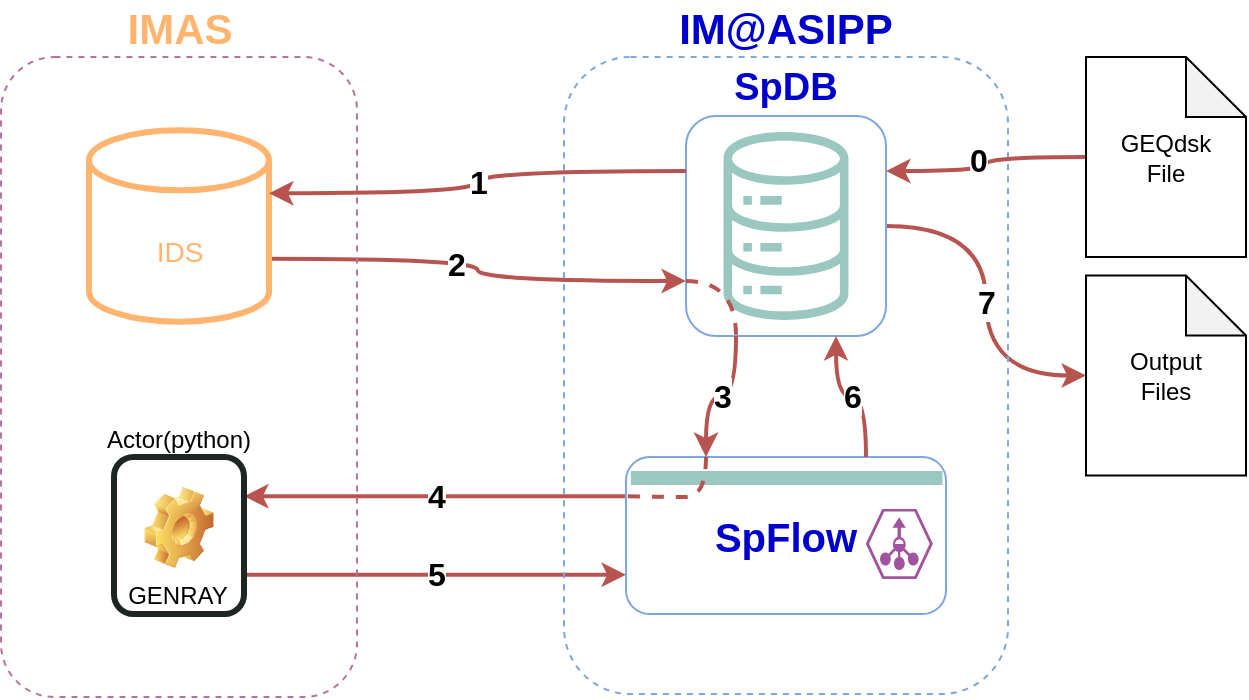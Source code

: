 <mxfile version="14.1.8" type="device"><diagram id="0d7cefc2-ccd6-e077-73ed-a8e48b0cddf6" name="Page-1"><mxGraphModel dx="907" dy="741" grid="1" gridSize="10" guides="1" tooltips="1" connect="1" arrows="1" fold="1" page="1" pageScale="1" pageWidth="1169" pageHeight="827" background="#ffffff" math="0" shadow="0"><root><mxCell id="0"/><mxCell id="1" parent="0"/><mxCell id="pCKTOUlONDfs2JIYT0TL-192" value="&lt;font style=&quot;font-size: 16px&quot;&gt;&lt;b&gt;7&lt;/b&gt;&lt;/font&gt;" style="edgeStyle=orthogonalEdgeStyle;curved=1;rounded=0;orthogonalLoop=1;jettySize=auto;html=1;startArrow=none;startFill=0;endArrow=classic;endFill=1;strokeWidth=2;entryX=0;entryY=0.5;entryDx=0;entryDy=0;entryPerimeter=0;exitX=1;exitY=0.5;exitDx=0;exitDy=0;strokeColor=#b85450;fillColor=#f8cecc;" parent="1" source="pCKTOUlONDfs2JIYT0TL-196" target="EKJ1WVqMUu3WLr_tlNni-1" edge="1"><mxGeometry relative="1" as="geometry"><mxPoint x="832" y="131.5" as="targetPoint"/></mxGeometry></mxCell><mxCell id="EKJ1WVqMUu3WLr_tlNni-1" value="Output&lt;br&gt;Files" style="shape=note;whiteSpace=wrap;html=1;backgroundOutline=1;darkOpacity=0.05;" parent="1" vertex="1"><mxGeometry x="670" y="150.75" width="80" height="100" as="geometry"/></mxCell><mxCell id="EKJ1WVqMUu3WLr_tlNni-7" style="edgeStyle=orthogonalEdgeStyle;rounded=0;orthogonalLoop=1;jettySize=auto;html=1;exitX=1;exitY=0;exitDx=0;exitDy=64.243;exitPerimeter=0;startArrow=none;startFill=0;endArrow=classic;endFill=1;strokeColor=#B85450;strokeWidth=2;entryX=0;entryY=0.75;entryDx=0;entryDy=0;curved=1;" parent="1" source="pCKTOUlONDfs2JIYT0TL-113" target="pCKTOUlONDfs2JIYT0TL-196" edge="1"><mxGeometry relative="1" as="geometry"><mxPoint x="470" y="126" as="targetPoint"/></mxGeometry></mxCell><mxCell id="EKJ1WVqMUu3WLr_tlNni-19" value="&lt;font style=&quot;font-size: 16px&quot;&gt;&lt;b&gt;2&lt;/b&gt;&lt;/font&gt;" style="edgeLabel;html=1;align=center;verticalAlign=middle;resizable=0;points=[];" parent="EKJ1WVqMUu3WLr_tlNni-7" vertex="1" connectable="0"><mxGeometry x="-0.161" y="-2" relative="1" as="geometry"><mxPoint x="1" as="offset"/></mxGeometry></mxCell><mxCell id="EKJ1WVqMUu3WLr_tlNni-9" value="&lt;font style=&quot;font-size: 16px&quot;&gt;&lt;b&gt;4&lt;/b&gt;&lt;/font&gt;" style="edgeStyle=orthogonalEdgeStyle;curved=1;rounded=0;orthogonalLoop=1;jettySize=auto;html=1;exitX=0;exitY=0.25;exitDx=0;exitDy=0;entryX=1;entryY=0.25;entryDx=0;entryDy=0;startArrow=none;startFill=0;endArrow=classic;endFill=1;strokeColor=#B85450;strokeWidth=2;" parent="1" source="pCKTOUlONDfs2JIYT0TL-144" target="pCKTOUlONDfs2JIYT0TL-115" edge="1"><mxGeometry relative="1" as="geometry"/></mxCell><mxCell id="EKJ1WVqMUu3WLr_tlNni-10" value="&lt;font style=&quot;font-size: 16px&quot;&gt;&lt;b&gt;5&lt;/b&gt;&lt;/font&gt;" style="edgeStyle=orthogonalEdgeStyle;curved=1;rounded=0;orthogonalLoop=1;jettySize=auto;html=1;exitX=1;exitY=0.75;exitDx=0;exitDy=0;entryX=0;entryY=0.75;entryDx=0;entryDy=0;startArrow=none;startFill=0;endArrow=classic;endFill=1;strokeColor=#B85450;strokeWidth=2;" parent="1" source="pCKTOUlONDfs2JIYT0TL-115" target="pCKTOUlONDfs2JIYT0TL-144" edge="1"><mxGeometry relative="1" as="geometry"/></mxCell><mxCell id="pCKTOUlONDfs2JIYT0TL-133" value="IM@ASIPP" style="rounded=1;whiteSpace=wrap;html=1;strokeColor=#7EA6E0;strokeWidth=1;fillColor=none;fontStyle=1;dashed=1;labelPosition=center;verticalLabelPosition=top;align=center;verticalAlign=bottom;fontSize=21;fontColor=#0000CC;" parent="1" vertex="1"><mxGeometry x="409" y="41.5" width="222" height="318.5" as="geometry"/></mxCell><mxCell id="pCKTOUlONDfs2JIYT0TL-214" value="" style="group;labelPosition=center;verticalLabelPosition=top;align=center;verticalAlign=bottom;" parent="1" vertex="1" connectable="0"><mxGeometry x="470" y="71" width="100" height="110" as="geometry"/></mxCell><mxCell id="pCKTOUlONDfs2JIYT0TL-196" value="SpDB" style="rounded=1;whiteSpace=wrap;html=1;strokeColor=#7EA6E0;strokeWidth=1;fillColor=none;labelPosition=center;verticalLabelPosition=top;align=center;verticalAlign=bottom;fontStyle=1;fontSize=19;fontColor=#0000CC;" parent="pCKTOUlONDfs2JIYT0TL-214" vertex="1"><mxGeometry width="100" height="110" as="geometry"/></mxCell><mxCell id="pCKTOUlONDfs2JIYT0TL-189" value="" style="outlineConnect=0;fontColor=#232F3E;gradientColor=none;strokeColor=none;dashed=0;verticalLabelPosition=bottom;verticalAlign=top;align=center;html=1;fontSize=12;fontStyle=0;aspect=fixed;pointerEvents=1;shape=mxgraph.aws4.iot_analytics_data_store;fillColor=#9AC7BF;" parent="pCKTOUlONDfs2JIYT0TL-214" vertex="1"><mxGeometry x="17.5" y="8.05" width="65" height="93.89" as="geometry"/></mxCell><mxCell id="EKJ1WVqMUu3WLr_tlNni-22" style="edgeStyle=orthogonalEdgeStyle;curved=1;rounded=0;orthogonalLoop=1;jettySize=auto;html=1;exitX=0;exitY=0.75;exitDx=0;exitDy=0;entryX=0.25;entryY=1;entryDx=0;entryDy=0;startArrow=none;startFill=0;endArrow=none;endFill=0;strokeColor=#B85450;strokeWidth=2;dashed=1;" parent="pCKTOUlONDfs2JIYT0TL-214" source="pCKTOUlONDfs2JIYT0TL-196" target="pCKTOUlONDfs2JIYT0TL-196" edge="1"><mxGeometry relative="1" as="geometry"><Array as="points"><mxPoint x="25" y="83"/></Array></mxGeometry></mxCell><mxCell id="EKJ1WVqMUu3WLr_tlNni-17" value="" style="group" parent="1" vertex="1" connectable="0"><mxGeometry x="440" y="241.5" width="160" height="78.5" as="geometry"/></mxCell><mxCell id="pCKTOUlONDfs2JIYT0TL-144" value="&lt;b style=&quot;font-size: 20px&quot;&gt;&lt;font color=&quot;#0000cc&quot;&gt;SpFlow&lt;/font&gt;&lt;/b&gt;" style="rounded=1;whiteSpace=wrap;html=1;strokeColor=#7EA6E0;strokeWidth=1;fillColor=none;" parent="EKJ1WVqMUu3WLr_tlNni-17" vertex="1"><mxGeometry width="160" height="78.5" as="geometry"/></mxCell><mxCell id="pCKTOUlONDfs2JIYT0TL-158" value="" style="line;strokeWidth=7;direction=south;html=1;perimeter=backbonePerimeter;points=[];outlineConnect=0;fillColor=none;strokeColor=#9AC7BF;rotation=90;" parent="EKJ1WVqMUu3WLr_tlNni-17" vertex="1"><mxGeometry x="79.85" y="-67.38" width="0.99" height="155.73" as="geometry"/></mxCell><mxCell id="pCKTOUlONDfs2JIYT0TL-202" value="" style="verticalLabelPosition=bottom;html=1;fillColor=#A153A0;strokeColor=#ffffff;verticalAlign=top;align=center;points=[[0,0.5,0],[0.125,0.25,0],[0.25,0,0],[0.5,0,0],[0.75,0,0],[0.875,0.25,0],[1,0.5,0],[0.875,0.75,0],[0.75,1,0],[0.5,1,0],[0.125,0.75,0]];pointerEvents=1;shape=mxgraph.cisco_safe.compositeIcon;bgIcon=mxgraph.cisco_safe.design.blank_device;resIcon=mxgraph.cisco_safe.design.flow_collector_2;" parent="EKJ1WVqMUu3WLr_tlNni-17" vertex="1"><mxGeometry x="120" y="26" width="33.35" height="35" as="geometry"/></mxCell><mxCell id="EKJ1WVqMUu3WLr_tlNni-23" style="edgeStyle=orthogonalEdgeStyle;curved=1;rounded=0;orthogonalLoop=1;jettySize=auto;html=1;exitX=0.25;exitY=0;exitDx=0;exitDy=0;entryX=0;entryY=0.25;entryDx=0;entryDy=0;dashed=1;startArrow=none;startFill=0;endArrow=none;endFill=0;strokeColor=#B85450;strokeWidth=2;" parent="EKJ1WVqMUu3WLr_tlNni-17" source="pCKTOUlONDfs2JIYT0TL-144" target="pCKTOUlONDfs2JIYT0TL-144" edge="1"><mxGeometry relative="1" as="geometry"><Array as="points"><mxPoint x="40" y="20"/><mxPoint x="20" y="20"/></Array></mxGeometry></mxCell><mxCell id="EKJ1WVqMUu3WLr_tlNni-8" value="&lt;font style=&quot;font-size: 16px&quot;&gt;&lt;b&gt;3&lt;/b&gt;&lt;/font&gt;" style="edgeStyle=orthogonalEdgeStyle;rounded=0;orthogonalLoop=1;jettySize=auto;html=1;exitX=0.25;exitY=1;exitDx=0;exitDy=0;entryX=0.25;entryY=0;entryDx=0;entryDy=0;startArrow=none;startFill=0;endArrow=classic;endFill=1;strokeColor=#B85450;strokeWidth=2;curved=1;" parent="1" source="pCKTOUlONDfs2JIYT0TL-196" target="pCKTOUlONDfs2JIYT0TL-144" edge="1"><mxGeometry x="799" y="83" as="geometry"><Array as="points"><mxPoint x="495" y="211"/><mxPoint x="480" y="211"/></Array></mxGeometry></mxCell><mxCell id="EKJ1WVqMUu3WLr_tlNni-11" value="&lt;font style=&quot;font-size: 16px&quot;&gt;&lt;b&gt;6&lt;/b&gt;&lt;/font&gt;" style="edgeStyle=orthogonalEdgeStyle;curved=1;rounded=0;orthogonalLoop=1;jettySize=auto;html=1;exitX=0.75;exitY=0;exitDx=0;exitDy=0;entryX=0.75;entryY=1;entryDx=0;entryDy=0;startArrow=none;startFill=0;endArrow=classic;endFill=1;strokeColor=#B85450;strokeWidth=2;" parent="1" source="pCKTOUlONDfs2JIYT0TL-144" target="pCKTOUlONDfs2JIYT0TL-196" edge="1"><mxGeometry x="799" y="83" as="geometry"/></mxCell><mxCell id="EKJ1WVqMUu3WLr_tlNni-20" value="" style="group" parent="1" vertex="1" connectable="0"><mxGeometry x="127.5" y="41.5" width="178" height="320" as="geometry"/></mxCell><mxCell id="pCKTOUlONDfs2JIYT0TL-111" value="IMAS" style="rounded=1;whiteSpace=wrap;html=1;strokeWidth=1;strokeColor=#B5739D;labelPosition=center;verticalLabelPosition=top;align=center;verticalAlign=bottom;fontSize=21;fontStyle=1;fontColor=#FFB570;fillColor=none;dashed=1;" parent="EKJ1WVqMUu3WLr_tlNni-20" vertex="1"><mxGeometry width="178" height="320" as="geometry"/></mxCell><mxCell id="pCKTOUlONDfs2JIYT0TL-113" value="&lt;font color=&quot;#ffb570&quot; style=&quot;font-size: 14px&quot;&gt;IDS&lt;/font&gt;" style="shape=cylinder3;whiteSpace=wrap;html=1;boundedLbl=1;backgroundOutline=1;size=15;strokeWidth=3;strokeColor=#FFB570;" parent="EKJ1WVqMUu3WLr_tlNni-20" vertex="1"><mxGeometry x="44" y="36.669" width="90" height="95.657" as="geometry"/></mxCell><mxCell id="pCKTOUlONDfs2JIYT0TL-115" value="Actor(python)" style="rounded=1;whiteSpace=wrap;html=1;strokeWidth=3;fillColor=none;strokeColor=#1E2625;labelPosition=center;verticalLabelPosition=top;align=center;verticalAlign=bottom;" parent="EKJ1WVqMUu3WLr_tlNni-20" vertex="1"><mxGeometry x="56.5" y="200" width="65" height="78.5" as="geometry"/></mxCell><mxCell id="pCKTOUlONDfs2JIYT0TL-117" value="" style="shape=image;html=1;verticalLabelPosition=bottom;verticalAlign=top;imageAspect=1;aspect=fixed;image=img/clipart/Gear_128x128.png;dashed=1;strokeColor=#B5739D;strokeWidth=1;" parent="EKJ1WVqMUu3WLr_tlNni-20" vertex="1"><mxGeometry x="71.715" y="215" width="34.57" height="40.55" as="geometry"/></mxCell><mxCell id="pCKTOUlONDfs2JIYT0TL-120" value="GENRAY" style="text;html=1;strokeColor=none;fillColor=none;align=center;verticalAlign=middle;whiteSpace=wrap;rounded=0;" parent="EKJ1WVqMUu3WLr_tlNni-20" vertex="1"><mxGeometry x="60.93" y="261" width="56.14" height="17.47" as="geometry"/></mxCell><mxCell id="R2t_YsG0hPR8Eu78YGng-2" style="edgeStyle=orthogonalEdgeStyle;rounded=0;orthogonalLoop=1;jettySize=auto;html=1;exitX=0;exitY=0.5;exitDx=0;exitDy=0;exitPerimeter=0;entryX=1;entryY=0.25;entryDx=0;entryDy=0;curved=1;strokeColor=#B85450;strokeWidth=2;" edge="1" parent="1" source="R2t_YsG0hPR8Eu78YGng-1" target="pCKTOUlONDfs2JIYT0TL-196"><mxGeometry relative="1" as="geometry"/></mxCell><mxCell id="R2t_YsG0hPR8Eu78YGng-5" value="&lt;font style=&quot;font-size: 16px&quot;&gt;&lt;b&gt;0&lt;/b&gt;&lt;/font&gt;" style="edgeLabel;html=1;align=center;verticalAlign=middle;resizable=0;points=[];" vertex="1" connectable="0" parent="R2t_YsG0hPR8Eu78YGng-2"><mxGeometry x="0.15" y="-6" relative="1" as="geometry"><mxPoint as="offset"/></mxGeometry></mxCell><mxCell id="R2t_YsG0hPR8Eu78YGng-1" value="GEQdsk&lt;br&gt;File" style="shape=note;whiteSpace=wrap;html=1;backgroundOutline=1;darkOpacity=0.05;" vertex="1" parent="1"><mxGeometry x="670" y="41.5" width="80" height="100" as="geometry"/></mxCell><mxCell id="R2t_YsG0hPR8Eu78YGng-3" value="&lt;font style=&quot;font-size: 16px&quot;&gt;&lt;b&gt;1&lt;/b&gt;&lt;/font&gt;" style="edgeStyle=orthogonalEdgeStyle;curved=1;rounded=0;orthogonalLoop=1;jettySize=auto;html=1;exitX=0;exitY=0.25;exitDx=0;exitDy=0;entryX=1;entryY=0;entryDx=0;entryDy=31.414;entryPerimeter=0;strokeColor=#B85450;strokeWidth=2;" edge="1" parent="1" source="pCKTOUlONDfs2JIYT0TL-196" target="pCKTOUlONDfs2JIYT0TL-113"><mxGeometry relative="1" as="geometry"/></mxCell></root></mxGraphModel></diagram></mxfile>